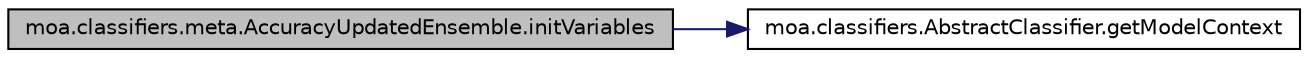 digraph G
{
  edge [fontname="Helvetica",fontsize="10",labelfontname="Helvetica",labelfontsize="10"];
  node [fontname="Helvetica",fontsize="10",shape=record];
  rankdir=LR;
  Node1 [label="moa.classifiers.meta.AccuracyUpdatedEnsemble.initVariables",height=0.2,width=0.4,color="black", fillcolor="grey75", style="filled" fontcolor="black"];
  Node1 -> Node2 [color="midnightblue",fontsize="10",style="solid",fontname="Helvetica"];
  Node2 [label="moa.classifiers.AbstractClassifier.getModelContext",height=0.2,width=0.4,color="black", fillcolor="white", style="filled",URL="$classmoa_1_1classifiers_1_1AbstractClassifier.html#a832f7f624c34b64e890c29f6fbeec19b",tooltip="Gets the reference to the header of the data stream."];
}
